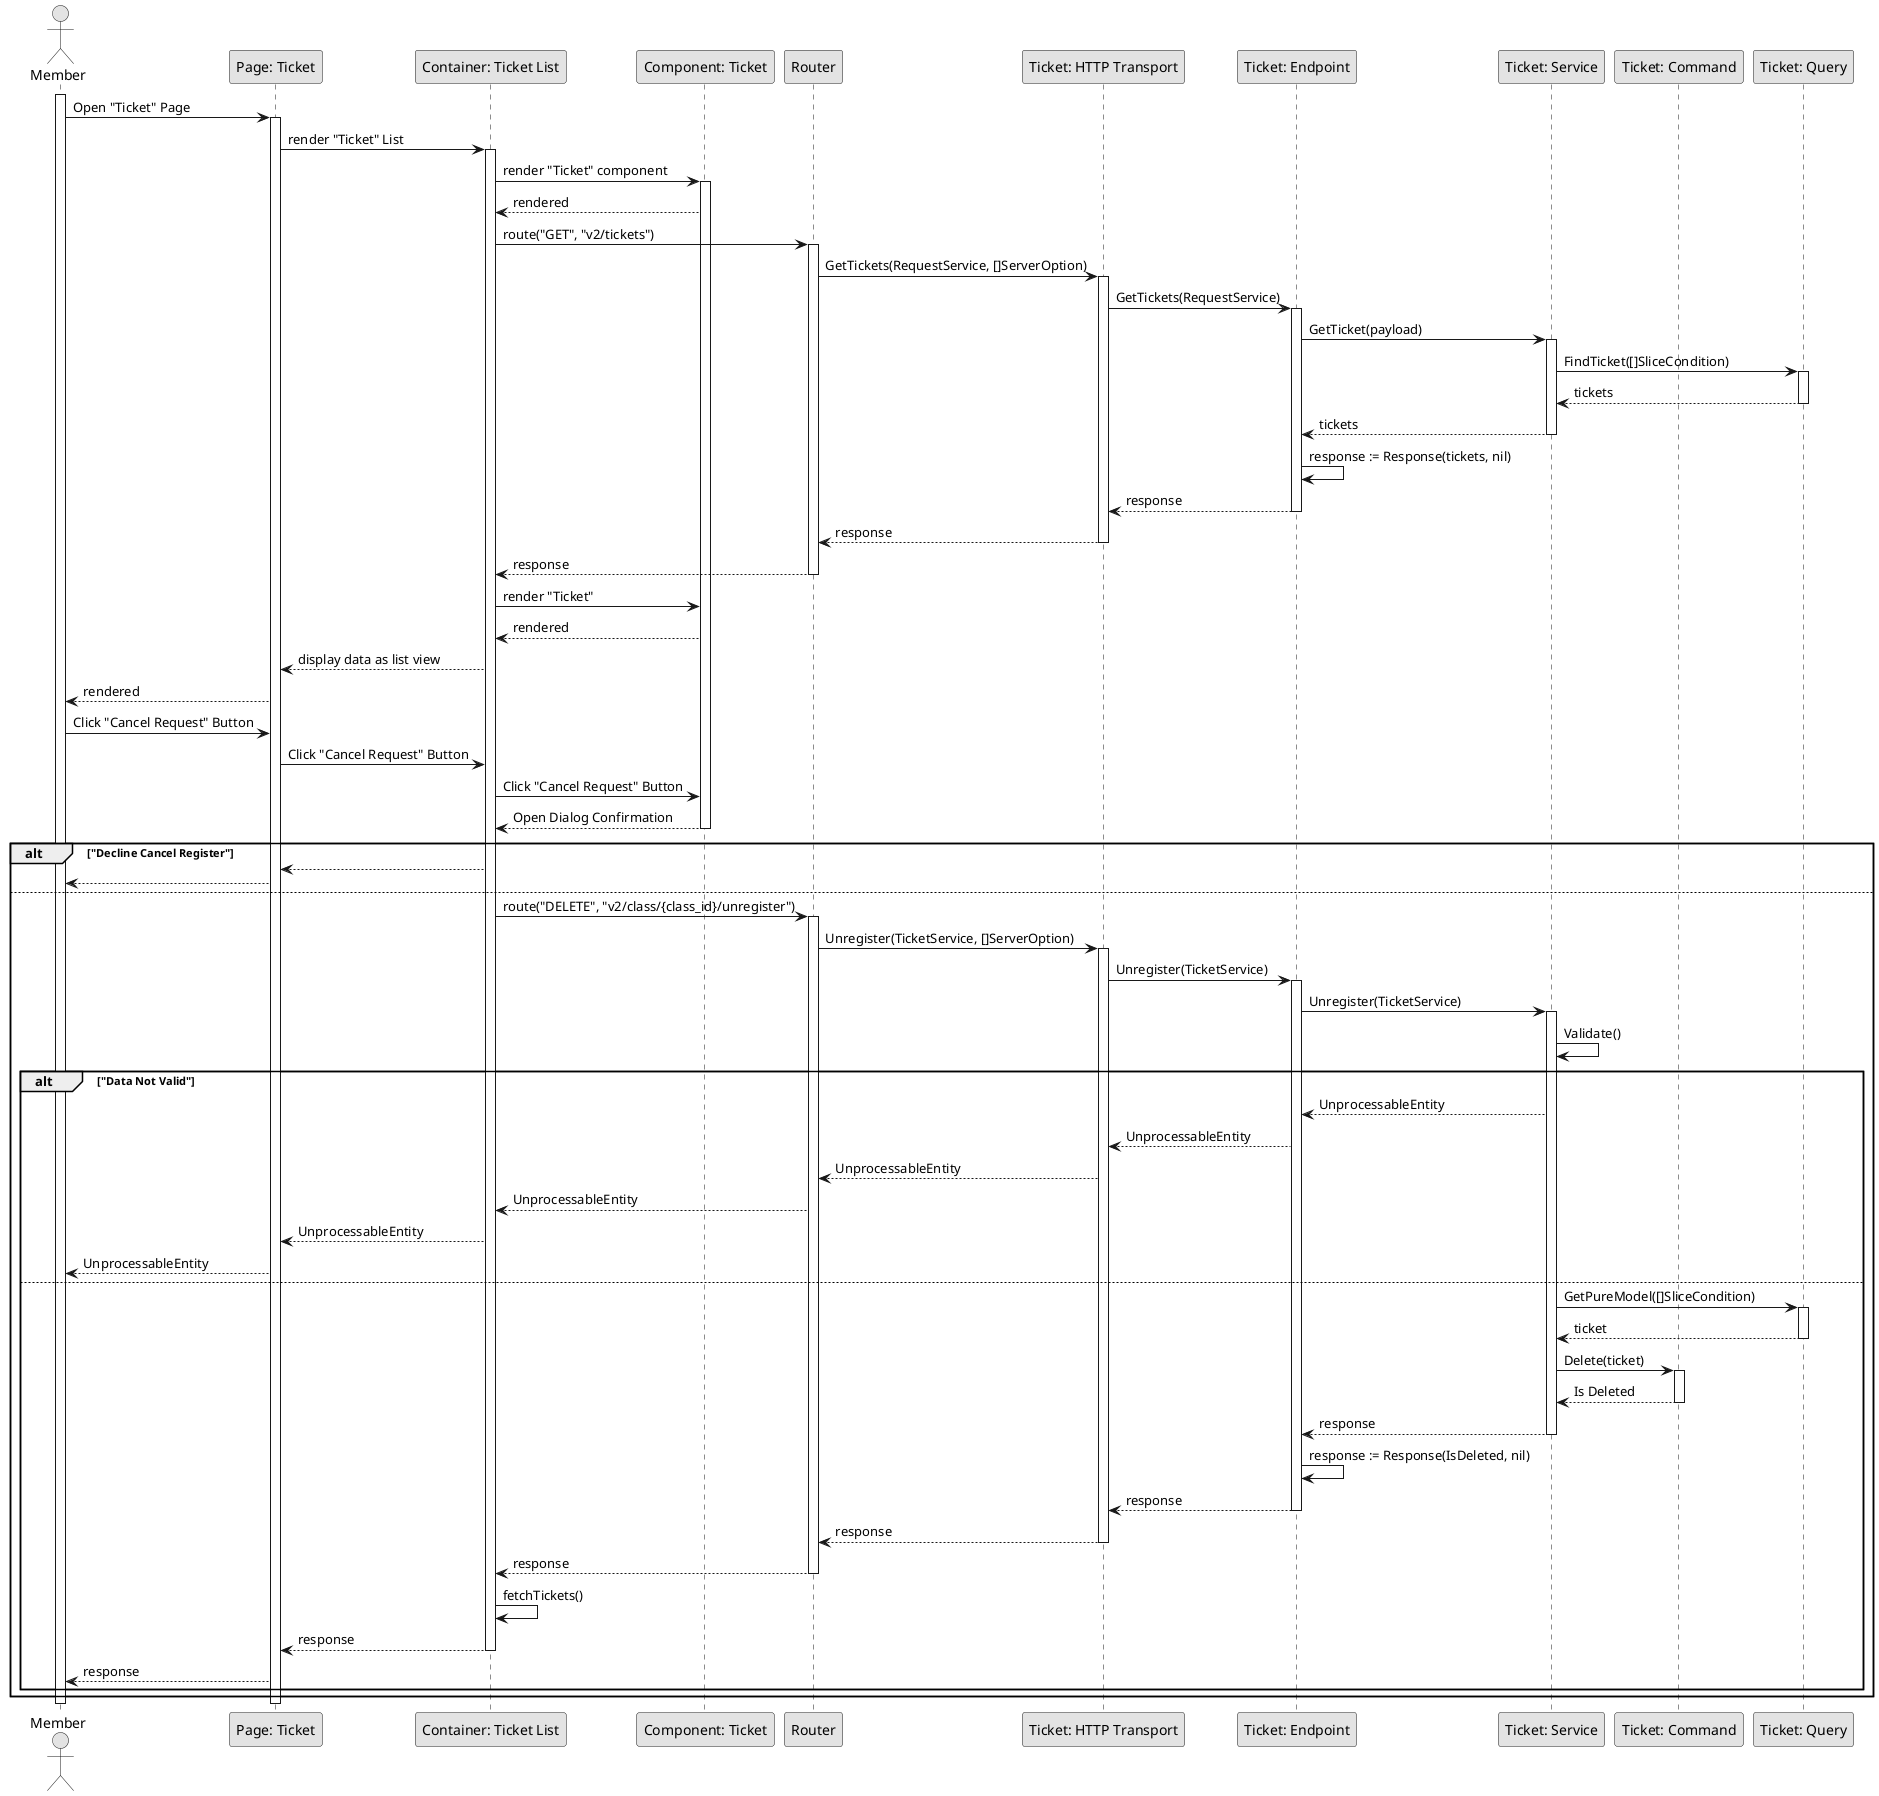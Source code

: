 @startuml CancelRequestClass

skinparam Monochrome true
skinparam Shadowing false

actor Member
participant "Page: Ticket" as TicketPage
participant "Container: Ticket List" as TicketListContainer
participant "Component: Ticket" as Ticket
participant "Router" as Router
participant "Ticket: HTTP Transport" as TicketHTTPTransport
participant "Ticket: Endpoint" as TicketEndpoint
participant "Ticket: Service" as TicketService
participant "Ticket: Command" as TicketCommand
participant "Ticket: Query" as TicketQuery

activate Member

Member->TicketPage: Open "Ticket" Page
activate TicketPage
TicketPage->TicketListContainer: render "Ticket" List
activate TicketListContainer
TicketListContainer->Ticket: render "Ticket" component
activate Ticket
Ticket-->TicketListContainer: rendered
TicketListContainer->Router: route("GET", "v2/tickets")
activate Router
Router->TicketHTTPTransport: GetTickets(RequestService, []ServerOption)
activate TicketHTTPTransport
TicketHTTPTransport->TicketEndpoint: GetTickets(RequestService)
activate TicketEndpoint
TicketEndpoint->TicketService: GetTicket(payload)
activate TicketService
TicketService->TicketQuery: FindTicket([]SliceCondition)
activate TicketQuery
TicketQuery-->TicketService: tickets
deactivate TicketQuery
TicketService-->TicketEndpoint: tickets
deactivate TicketService
TicketEndpoint->TicketEndpoint: response := Response(tickets, nil)
TicketEndpoint-->TicketHTTPTransport: response
deactivate TicketEndpoint
TicketHTTPTransport-->Router: response
deactivate TicketHTTPTransport
Router-->TicketListContainer: response
deactivate Router
TicketListContainer->Ticket: render "Ticket"
Ticket-->TicketListContainer: rendered
TicketListContainer-->TicketPage: display data as list view
TicketPage-->Member: rendered

Member->TicketPage: Click "Cancel Request" Button
TicketPage->TicketListContainer: Click "Cancel Request" Button
TicketListContainer->Ticket: Click "Cancel Request" Button
Ticket-->TicketListContainer: Open Dialog Confirmation
deactivate Ticket


alt "Decline Cancel Register"
    TicketListContainer-->TicketPage
    TicketPage-->Member
else
    TicketListContainer->Router: route("DELETE", "v2/class/{class_id}/unregister")
    activate Router
    Router->TicketHTTPTransport: Unregister(TicketService, []ServerOption)
    activate TicketHTTPTransport
    TicketHTTPTransport->TicketEndpoint: Unregister(TicketService)
    activate TicketEndpoint
    TicketEndpoint->TicketService: Unregister(TicketService)
    activate TicketService
    TicketService->TicketService: Validate()
    
    alt "Data Not Valid"
        TicketService-->TicketEndpoint: UnprocessableEntity
        TicketEndpoint-->TicketHTTPTransport: UnprocessableEntity
        TicketHTTPTransport-->Router: UnprocessableEntity
        Router-->TicketListContainer: UnprocessableEntity
        TicketListContainer-->TicketPage: UnprocessableEntity
        TicketPage-->Member: UnprocessableEntity
    else
        TicketService->TicketQuery: GetPureModel([]SliceCondition)
        activate TicketQuery
        TicketQuery-->TicketService: ticket
        deactivate TicketQuery
        TicketService->TicketCommand: Delete(ticket)
        activate TicketCommand
        TicketCommand-->TicketService: Is Deleted
        deactivate TicketCommand
        TicketService-->TicketEndpoint: response
        deactivate TicketService
        TicketEndpoint->TicketEndpoint: response := Response(IsDeleted, nil)
        TicketEndpoint-->TicketHTTPTransport: response
        deactivate TicketEndpoint
        TicketHTTPTransport-->Router: response
        deactivate TicketHTTPTransport
        Router-->TicketListContainer: response
        deactivate Router
        TicketListContainer->TicketListContainer: fetchTickets()
        TicketListContainer-->TicketPage: response
        deactivate TicketListContainer

        TicketPage-->Member: response
    end
end

deactivate TicketPage

deactivate Member

@enduml